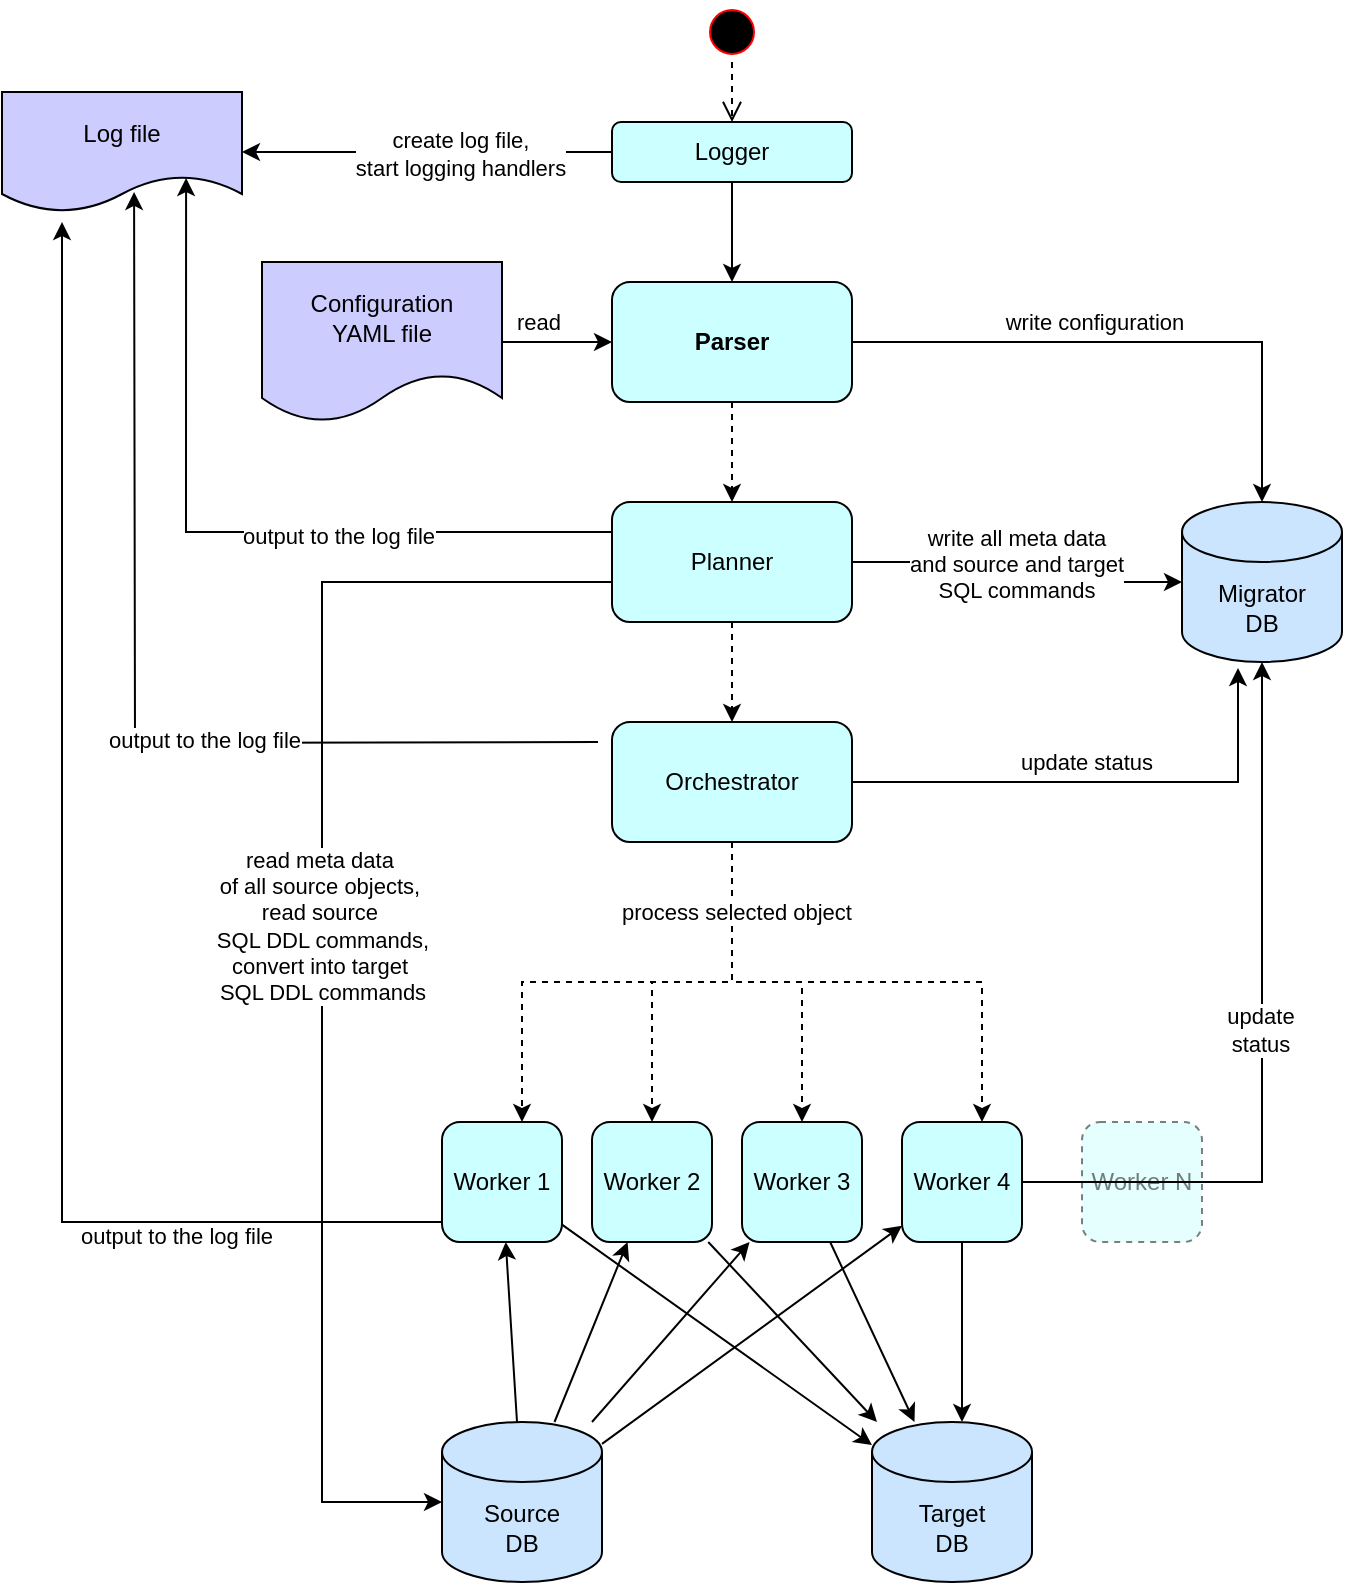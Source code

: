 <mxfile version="26.1.3">
  <diagram name="Page-1" id="HcXCyIpyACKPQqheHaob">
    <mxGraphModel dx="2073" dy="1179" grid="1" gridSize="10" guides="1" tooltips="1" connect="1" arrows="1" fold="1" page="1" pageScale="1" pageWidth="850" pageHeight="1100" math="0" shadow="0">
      <root>
        <mxCell id="0" />
        <mxCell id="1" parent="0" />
        <mxCell id="sLkxtG83bXtka8x5_pqf-32" style="rounded=0;orthogonalLoop=1;jettySize=auto;html=1;" parent="1" source="sLkxtG83bXtka8x5_pqf-1" target="sLkxtG83bXtka8x5_pqf-21" edge="1">
          <mxGeometry relative="1" as="geometry" />
        </mxCell>
        <mxCell id="sLkxtG83bXtka8x5_pqf-34" style="rounded=0;orthogonalLoop=1;jettySize=auto;html=1;" parent="1" source="sLkxtG83bXtka8x5_pqf-1" target="sLkxtG83bXtka8x5_pqf-22" edge="1">
          <mxGeometry relative="1" as="geometry" />
        </mxCell>
        <mxCell id="sLkxtG83bXtka8x5_pqf-37" style="rounded=0;orthogonalLoop=1;jettySize=auto;html=1;" parent="1" source="sLkxtG83bXtka8x5_pqf-1" target="sLkxtG83bXtka8x5_pqf-23" edge="1">
          <mxGeometry relative="1" as="geometry" />
        </mxCell>
        <mxCell id="sLkxtG83bXtka8x5_pqf-1" value="Source&lt;div&gt;DB&lt;/div&gt;" style="shape=cylinder3;whiteSpace=wrap;html=1;boundedLbl=1;backgroundOutline=1;size=15;fillColor=#CCE5FF;" parent="1" vertex="1">
          <mxGeometry x="280" y="860" width="80" height="80" as="geometry" />
        </mxCell>
        <mxCell id="sLkxtG83bXtka8x5_pqf-2" value="Target&lt;div&gt;DB&lt;/div&gt;" style="shape=cylinder3;whiteSpace=wrap;html=1;boundedLbl=1;backgroundOutline=1;size=15;fillColor=#CCE5FF;" parent="1" vertex="1">
          <mxGeometry x="495" y="860" width="80" height="80" as="geometry" />
        </mxCell>
        <mxCell id="sLkxtG83bXtka8x5_pqf-5" style="edgeStyle=orthogonalEdgeStyle;rounded=0;orthogonalLoop=1;jettySize=auto;html=1;" parent="1" source="sLkxtG83bXtka8x5_pqf-3" target="sLkxtG83bXtka8x5_pqf-4" edge="1">
          <mxGeometry relative="1" as="geometry" />
        </mxCell>
        <mxCell id="sLkxtG83bXtka8x5_pqf-6" value="read" style="edgeLabel;html=1;align=center;verticalAlign=middle;resizable=0;points=[];" parent="sLkxtG83bXtka8x5_pqf-5" vertex="1" connectable="0">
          <mxGeometry x="0.2" y="-3" relative="1" as="geometry">
            <mxPoint x="-15" y="-13" as="offset" />
          </mxGeometry>
        </mxCell>
        <mxCell id="sLkxtG83bXtka8x5_pqf-3" value="Configuration&lt;div&gt;YAML file&lt;/div&gt;" style="shape=document;whiteSpace=wrap;html=1;boundedLbl=1;fillColor=#CCCCFF;" parent="1" vertex="1">
          <mxGeometry x="190" y="280" width="120" height="80" as="geometry" />
        </mxCell>
        <mxCell id="sLkxtG83bXtka8x5_pqf-10" style="edgeStyle=orthogonalEdgeStyle;rounded=0;orthogonalLoop=1;jettySize=auto;html=1;" parent="1" source="sLkxtG83bXtka8x5_pqf-4" target="xsBkrrQcDgJFGh55oW8M-1" edge="1">
          <mxGeometry relative="1" as="geometry">
            <mxPoint x="700" y="400" as="targetPoint" />
          </mxGeometry>
        </mxCell>
        <mxCell id="sLkxtG83bXtka8x5_pqf-11" value="write configuration" style="edgeLabel;html=1;align=center;verticalAlign=middle;resizable=0;points=[];" parent="sLkxtG83bXtka8x5_pqf-10" vertex="1" connectable="0">
          <mxGeometry x="-0.132" y="-3" relative="1" as="geometry">
            <mxPoint x="-3" y="-13" as="offset" />
          </mxGeometry>
        </mxCell>
        <mxCell id="sLkxtG83bXtka8x5_pqf-12" style="edgeStyle=orthogonalEdgeStyle;rounded=0;orthogonalLoop=1;jettySize=auto;html=1;dashed=1;" parent="1" source="sLkxtG83bXtka8x5_pqf-4" target="sLkxtG83bXtka8x5_pqf-9" edge="1">
          <mxGeometry relative="1" as="geometry" />
        </mxCell>
        <mxCell id="sLkxtG83bXtka8x5_pqf-4" value="Parser" style="rounded=1;whiteSpace=wrap;html=1;fontStyle=1;fillColor=#CCFFFF;" parent="1" vertex="1">
          <mxGeometry x="365" y="290" width="120" height="60" as="geometry" />
        </mxCell>
        <mxCell id="sLkxtG83bXtka8x5_pqf-15" style="edgeStyle=orthogonalEdgeStyle;rounded=0;orthogonalLoop=1;jettySize=auto;html=1;" parent="1" source="sLkxtG83bXtka8x5_pqf-9" target="xsBkrrQcDgJFGh55oW8M-1" edge="1">
          <mxGeometry relative="1" as="geometry">
            <mxPoint x="640" y="440" as="targetPoint" />
          </mxGeometry>
        </mxCell>
        <mxCell id="sLkxtG83bXtka8x5_pqf-16" value="write all meta data&lt;div&gt;and source and target&lt;/div&gt;&lt;div&gt;SQL commands&lt;/div&gt;" style="edgeLabel;html=1;align=center;verticalAlign=middle;resizable=0;points=[];" parent="sLkxtG83bXtka8x5_pqf-15" vertex="1" connectable="0">
          <mxGeometry x="-0.071" y="-1" relative="1" as="geometry">
            <mxPoint as="offset" />
          </mxGeometry>
        </mxCell>
        <mxCell id="sLkxtG83bXtka8x5_pqf-19" style="edgeStyle=orthogonalEdgeStyle;rounded=0;orthogonalLoop=1;jettySize=auto;html=1;dashed=1;" parent="1" source="sLkxtG83bXtka8x5_pqf-9" target="sLkxtG83bXtka8x5_pqf-14" edge="1">
          <mxGeometry relative="1" as="geometry" />
        </mxCell>
        <mxCell id="sLkxtG83bXtka8x5_pqf-24" style="edgeStyle=orthogonalEdgeStyle;rounded=0;orthogonalLoop=1;jettySize=auto;html=1;entryX=0;entryY=0.5;entryDx=0;entryDy=0;entryPerimeter=0;" parent="1" source="sLkxtG83bXtka8x5_pqf-9" target="sLkxtG83bXtka8x5_pqf-1" edge="1">
          <mxGeometry relative="1" as="geometry">
            <Array as="points">
              <mxPoint x="220" y="440" />
              <mxPoint x="220" y="900" />
            </Array>
          </mxGeometry>
        </mxCell>
        <mxCell id="sLkxtG83bXtka8x5_pqf-25" value="read meta data&amp;nbsp;&lt;div&gt;of all source objects,&amp;nbsp;&lt;div&gt;read source&amp;nbsp;&lt;/div&gt;&lt;div&gt;SQL DDL commands,&lt;br&gt;convert into target&amp;nbsp;&lt;/div&gt;&lt;div&gt;SQL DDL commands&lt;/div&gt;&lt;/div&gt;" style="edgeLabel;html=1;align=center;verticalAlign=middle;resizable=0;points=[];rotation=0;" parent="sLkxtG83bXtka8x5_pqf-24" vertex="1" connectable="0">
          <mxGeometry x="0.032" y="1" relative="1" as="geometry">
            <mxPoint x="-1" y="-26" as="offset" />
          </mxGeometry>
        </mxCell>
        <mxCell id="sLkxtG83bXtka8x5_pqf-9" value="Planner" style="rounded=1;whiteSpace=wrap;html=1;fillColor=#CCFFFF;" parent="1" vertex="1">
          <mxGeometry x="365" y="400" width="120" height="60" as="geometry" />
        </mxCell>
        <mxCell id="sLkxtG83bXtka8x5_pqf-17" style="edgeStyle=orthogonalEdgeStyle;rounded=0;orthogonalLoop=1;jettySize=auto;html=1;startArrow=none;startFill=0;entryX=0.35;entryY=1.038;entryDx=0;entryDy=0;entryPerimeter=0;" parent="1" source="sLkxtG83bXtka8x5_pqf-14" target="xsBkrrQcDgJFGh55oW8M-1" edge="1">
          <mxGeometry relative="1" as="geometry">
            <mxPoint x="700" y="480" as="targetPoint" />
          </mxGeometry>
        </mxCell>
        <mxCell id="sLkxtG83bXtka8x5_pqf-18" value="update status" style="edgeLabel;html=1;align=center;verticalAlign=middle;resizable=0;points=[];" parent="sLkxtG83bXtka8x5_pqf-17" vertex="1" connectable="0">
          <mxGeometry x="-0.062" y="-2" relative="1" as="geometry">
            <mxPoint y="-12" as="offset" />
          </mxGeometry>
        </mxCell>
        <mxCell id="sLkxtG83bXtka8x5_pqf-26" style="edgeStyle=orthogonalEdgeStyle;rounded=0;orthogonalLoop=1;jettySize=auto;html=1;dashed=1;" parent="1" source="sLkxtG83bXtka8x5_pqf-14" target="sLkxtG83bXtka8x5_pqf-20" edge="1">
          <mxGeometry relative="1" as="geometry">
            <Array as="points">
              <mxPoint x="425" y="640" />
              <mxPoint x="320" y="640" />
            </Array>
          </mxGeometry>
        </mxCell>
        <mxCell id="sLkxtG83bXtka8x5_pqf-27" style="edgeStyle=orthogonalEdgeStyle;rounded=0;orthogonalLoop=1;jettySize=auto;html=1;dashed=1;" parent="1" source="sLkxtG83bXtka8x5_pqf-14" target="sLkxtG83bXtka8x5_pqf-21" edge="1">
          <mxGeometry relative="1" as="geometry" />
        </mxCell>
        <mxCell id="sLkxtG83bXtka8x5_pqf-28" style="edgeStyle=orthogonalEdgeStyle;rounded=0;orthogonalLoop=1;jettySize=auto;html=1;dashed=1;" parent="1" source="sLkxtG83bXtka8x5_pqf-14" target="sLkxtG83bXtka8x5_pqf-22" edge="1">
          <mxGeometry relative="1" as="geometry" />
        </mxCell>
        <mxCell id="sLkxtG83bXtka8x5_pqf-29" style="edgeStyle=orthogonalEdgeStyle;rounded=0;orthogonalLoop=1;jettySize=auto;html=1;dashed=1;" parent="1" source="sLkxtG83bXtka8x5_pqf-14" target="sLkxtG83bXtka8x5_pqf-23" edge="1">
          <mxGeometry relative="1" as="geometry">
            <Array as="points">
              <mxPoint x="425" y="640" />
              <mxPoint x="550" y="640" />
            </Array>
          </mxGeometry>
        </mxCell>
        <mxCell id="kWe1j9rUw_v-mAE_G8S_-17" value="process selected object" style="edgeLabel;html=1;align=center;verticalAlign=middle;resizable=0;points=[];" vertex="1" connectable="0" parent="sLkxtG83bXtka8x5_pqf-29">
          <mxGeometry x="-0.736" y="2" relative="1" as="geometry">
            <mxPoint as="offset" />
          </mxGeometry>
        </mxCell>
        <mxCell id="sLkxtG83bXtka8x5_pqf-14" value="Orchestrator" style="rounded=1;whiteSpace=wrap;html=1;fillColor=#CCFFFF;" parent="1" vertex="1">
          <mxGeometry x="365" y="510" width="120" height="60" as="geometry" />
        </mxCell>
        <mxCell id="sLkxtG83bXtka8x5_pqf-30" style="rounded=0;orthogonalLoop=1;jettySize=auto;html=1;startArrow=classic;startFill=1;endArrow=none;endFill=0;" parent="1" source="sLkxtG83bXtka8x5_pqf-20" target="sLkxtG83bXtka8x5_pqf-1" edge="1">
          <mxGeometry relative="1" as="geometry" />
        </mxCell>
        <mxCell id="sLkxtG83bXtka8x5_pqf-31" style="rounded=0;orthogonalLoop=1;jettySize=auto;html=1;" parent="1" source="sLkxtG83bXtka8x5_pqf-20" target="sLkxtG83bXtka8x5_pqf-2" edge="1">
          <mxGeometry relative="1" as="geometry" />
        </mxCell>
        <mxCell id="kWe1j9rUw_v-mAE_G8S_-13" style="edgeStyle=orthogonalEdgeStyle;rounded=0;orthogonalLoop=1;jettySize=auto;html=1;" edge="1" parent="1" source="sLkxtG83bXtka8x5_pqf-20">
          <mxGeometry relative="1" as="geometry">
            <mxPoint x="90" y="260" as="targetPoint" />
            <Array as="points">
              <mxPoint x="90" y="760" />
            </Array>
          </mxGeometry>
        </mxCell>
        <mxCell id="kWe1j9rUw_v-mAE_G8S_-14" value="output to the log file" style="edgeLabel;html=1;align=center;verticalAlign=middle;resizable=0;points=[];" vertex="1" connectable="0" parent="kWe1j9rUw_v-mAE_G8S_-13">
          <mxGeometry x="-0.423" y="2" relative="1" as="geometry">
            <mxPoint x="59" y="16" as="offset" />
          </mxGeometry>
        </mxCell>
        <mxCell id="sLkxtG83bXtka8x5_pqf-20" value="Worker 1" style="rounded=1;whiteSpace=wrap;html=1;fillColor=#CCFFFF;" parent="1" vertex="1">
          <mxGeometry x="280" y="710" width="60" height="60" as="geometry" />
        </mxCell>
        <mxCell id="sLkxtG83bXtka8x5_pqf-33" style="rounded=0;orthogonalLoop=1;jettySize=auto;html=1;" parent="1" source="sLkxtG83bXtka8x5_pqf-21" target="sLkxtG83bXtka8x5_pqf-2" edge="1">
          <mxGeometry relative="1" as="geometry" />
        </mxCell>
        <mxCell id="sLkxtG83bXtka8x5_pqf-21" value="Worker 2" style="rounded=1;whiteSpace=wrap;html=1;fillColor=#CCFFFF;" parent="1" vertex="1">
          <mxGeometry x="355" y="710" width="60" height="60" as="geometry" />
        </mxCell>
        <mxCell id="sLkxtG83bXtka8x5_pqf-35" style="rounded=0;orthogonalLoop=1;jettySize=auto;html=1;" parent="1" source="sLkxtG83bXtka8x5_pqf-22" target="sLkxtG83bXtka8x5_pqf-2" edge="1">
          <mxGeometry relative="1" as="geometry" />
        </mxCell>
        <mxCell id="sLkxtG83bXtka8x5_pqf-22" value="Worker 3" style="rounded=1;whiteSpace=wrap;html=1;fillColor=#CCFFFF;" parent="1" vertex="1">
          <mxGeometry x="430" y="710" width="60" height="60" as="geometry" />
        </mxCell>
        <mxCell id="sLkxtG83bXtka8x5_pqf-38" style="edgeStyle=orthogonalEdgeStyle;rounded=0;orthogonalLoop=1;jettySize=auto;html=1;" parent="1" source="sLkxtG83bXtka8x5_pqf-23" edge="1">
          <mxGeometry relative="1" as="geometry">
            <mxPoint x="540" y="860" as="targetPoint" />
          </mxGeometry>
        </mxCell>
        <mxCell id="sLkxtG83bXtka8x5_pqf-23" value="Worker 4" style="rounded=1;whiteSpace=wrap;html=1;fillColor=#CCFFFF;" parent="1" vertex="1">
          <mxGeometry x="510" y="710" width="60" height="60" as="geometry" />
        </mxCell>
        <mxCell id="sLkxtG83bXtka8x5_pqf-39" value="Worker N" style="rounded=1;whiteSpace=wrap;html=1;dashed=1;opacity=50;textOpacity=50;fillColor=#CCFFFF;" parent="1" vertex="1">
          <mxGeometry x="600" y="710" width="60" height="60" as="geometry" />
        </mxCell>
        <mxCell id="sLkxtG83bXtka8x5_pqf-40" value="" style="ellipse;html=1;shape=startState;fillColor=#000000;strokeColor=#ff0000;" parent="1" vertex="1">
          <mxGeometry x="410" y="150" width="30" height="30" as="geometry" />
        </mxCell>
        <mxCell id="sLkxtG83bXtka8x5_pqf-41" value="" style="edgeStyle=orthogonalEdgeStyle;html=1;verticalAlign=bottom;endArrow=open;endSize=8;strokeColor=#000000;rounded=0;dashed=1;entryX=0.5;entryY=0;entryDx=0;entryDy=0;" parent="1" source="sLkxtG83bXtka8x5_pqf-40" target="kWe1j9rUw_v-mAE_G8S_-6" edge="1">
          <mxGeometry relative="1" as="geometry">
            <mxPoint x="425" y="300" as="targetPoint" />
          </mxGeometry>
        </mxCell>
        <mxCell id="xsBkrrQcDgJFGh55oW8M-1" value="Migrator&lt;div&gt;DB&lt;br&gt;&lt;/div&gt;" style="shape=cylinder3;whiteSpace=wrap;html=1;boundedLbl=1;backgroundOutline=1;size=15;fillColor=#CCE5FF;" parent="1" vertex="1">
          <mxGeometry x="650" y="400" width="80" height="80" as="geometry" />
        </mxCell>
        <mxCell id="kWe1j9rUw_v-mAE_G8S_-1" style="edgeStyle=orthogonalEdgeStyle;rounded=0;orthogonalLoop=1;jettySize=auto;html=1;entryX=0.5;entryY=1;entryDx=0;entryDy=0;entryPerimeter=0;" edge="1" parent="1" source="sLkxtG83bXtka8x5_pqf-23" target="xsBkrrQcDgJFGh55oW8M-1">
          <mxGeometry relative="1" as="geometry" />
        </mxCell>
        <mxCell id="kWe1j9rUw_v-mAE_G8S_-2" value="update &lt;br&gt;status" style="edgeLabel;html=1;align=center;verticalAlign=middle;resizable=0;points=[];" vertex="1" connectable="0" parent="kWe1j9rUw_v-mAE_G8S_-1">
          <mxGeometry x="-0.074" y="-1" relative="1" as="geometry">
            <mxPoint x="-2" y="-20" as="offset" />
          </mxGeometry>
        </mxCell>
        <mxCell id="kWe1j9rUw_v-mAE_G8S_-7" value="" style="edgeStyle=orthogonalEdgeStyle;rounded=0;orthogonalLoop=1;jettySize=auto;html=1;" edge="1" parent="1" source="kWe1j9rUw_v-mAE_G8S_-6" target="sLkxtG83bXtka8x5_pqf-4">
          <mxGeometry relative="1" as="geometry" />
        </mxCell>
        <mxCell id="kWe1j9rUw_v-mAE_G8S_-6" value="Logger" style="rounded=1;whiteSpace=wrap;html=1;fillColor=#CCFFFF;" vertex="1" parent="1">
          <mxGeometry x="365" y="210" width="120" height="30" as="geometry" />
        </mxCell>
        <mxCell id="kWe1j9rUw_v-mAE_G8S_-8" value="Log file" style="shape=document;whiteSpace=wrap;html=1;boundedLbl=1;fillColor=#CCCCFF;" vertex="1" parent="1">
          <mxGeometry x="60" y="195" width="120" height="60" as="geometry" />
        </mxCell>
        <mxCell id="kWe1j9rUw_v-mAE_G8S_-9" style="edgeStyle=orthogonalEdgeStyle;rounded=0;orthogonalLoop=1;jettySize=auto;html=1;entryX=1;entryY=0.5;entryDx=0;entryDy=0;" edge="1" parent="1" source="kWe1j9rUw_v-mAE_G8S_-6" target="kWe1j9rUw_v-mAE_G8S_-8">
          <mxGeometry relative="1" as="geometry">
            <mxPoint x="180" y="225" as="targetPoint" />
          </mxGeometry>
        </mxCell>
        <mxCell id="kWe1j9rUw_v-mAE_G8S_-10" value="create log file,&lt;div&gt;start logging handlers&lt;/div&gt;" style="edgeLabel;html=1;align=center;verticalAlign=middle;resizable=0;points=[];" vertex="1" connectable="0" parent="kWe1j9rUw_v-mAE_G8S_-9">
          <mxGeometry x="-0.171" y="1" relative="1" as="geometry">
            <mxPoint as="offset" />
          </mxGeometry>
        </mxCell>
        <mxCell id="kWe1j9rUw_v-mAE_G8S_-11" style="edgeStyle=orthogonalEdgeStyle;rounded=0;orthogonalLoop=1;jettySize=auto;html=1;entryX=0.767;entryY=0.717;entryDx=0;entryDy=0;entryPerimeter=0;exitX=0;exitY=0.25;exitDx=0;exitDy=0;" edge="1" parent="1" source="sLkxtG83bXtka8x5_pqf-9" target="kWe1j9rUw_v-mAE_G8S_-8">
          <mxGeometry relative="1" as="geometry" />
        </mxCell>
        <mxCell id="kWe1j9rUw_v-mAE_G8S_-12" value="output to the log file" style="edgeLabel;html=1;align=center;verticalAlign=middle;resizable=0;points=[];" vertex="1" connectable="0" parent="kWe1j9rUw_v-mAE_G8S_-11">
          <mxGeometry x="-0.298" y="2" relative="1" as="geometry">
            <mxPoint as="offset" />
          </mxGeometry>
        </mxCell>
        <mxCell id="kWe1j9rUw_v-mAE_G8S_-15" style="edgeStyle=orthogonalEdgeStyle;rounded=0;orthogonalLoop=1;jettySize=auto;html=1;entryX=0.567;entryY=0.833;entryDx=0;entryDy=0;entryPerimeter=0;" edge="1" parent="1">
          <mxGeometry relative="1" as="geometry">
            <mxPoint x="358" y="520" as="sourcePoint" />
            <mxPoint x="126.04" y="244.98" as="targetPoint" />
          </mxGeometry>
        </mxCell>
        <mxCell id="kWe1j9rUw_v-mAE_G8S_-16" value="output to the log file" style="edgeLabel;html=1;align=center;verticalAlign=middle;resizable=0;points=[];" vertex="1" connectable="0" parent="kWe1j9rUw_v-mAE_G8S_-15">
          <mxGeometry x="-0.174" y="-2" relative="1" as="geometry">
            <mxPoint x="12" as="offset" />
          </mxGeometry>
        </mxCell>
      </root>
    </mxGraphModel>
  </diagram>
</mxfile>
